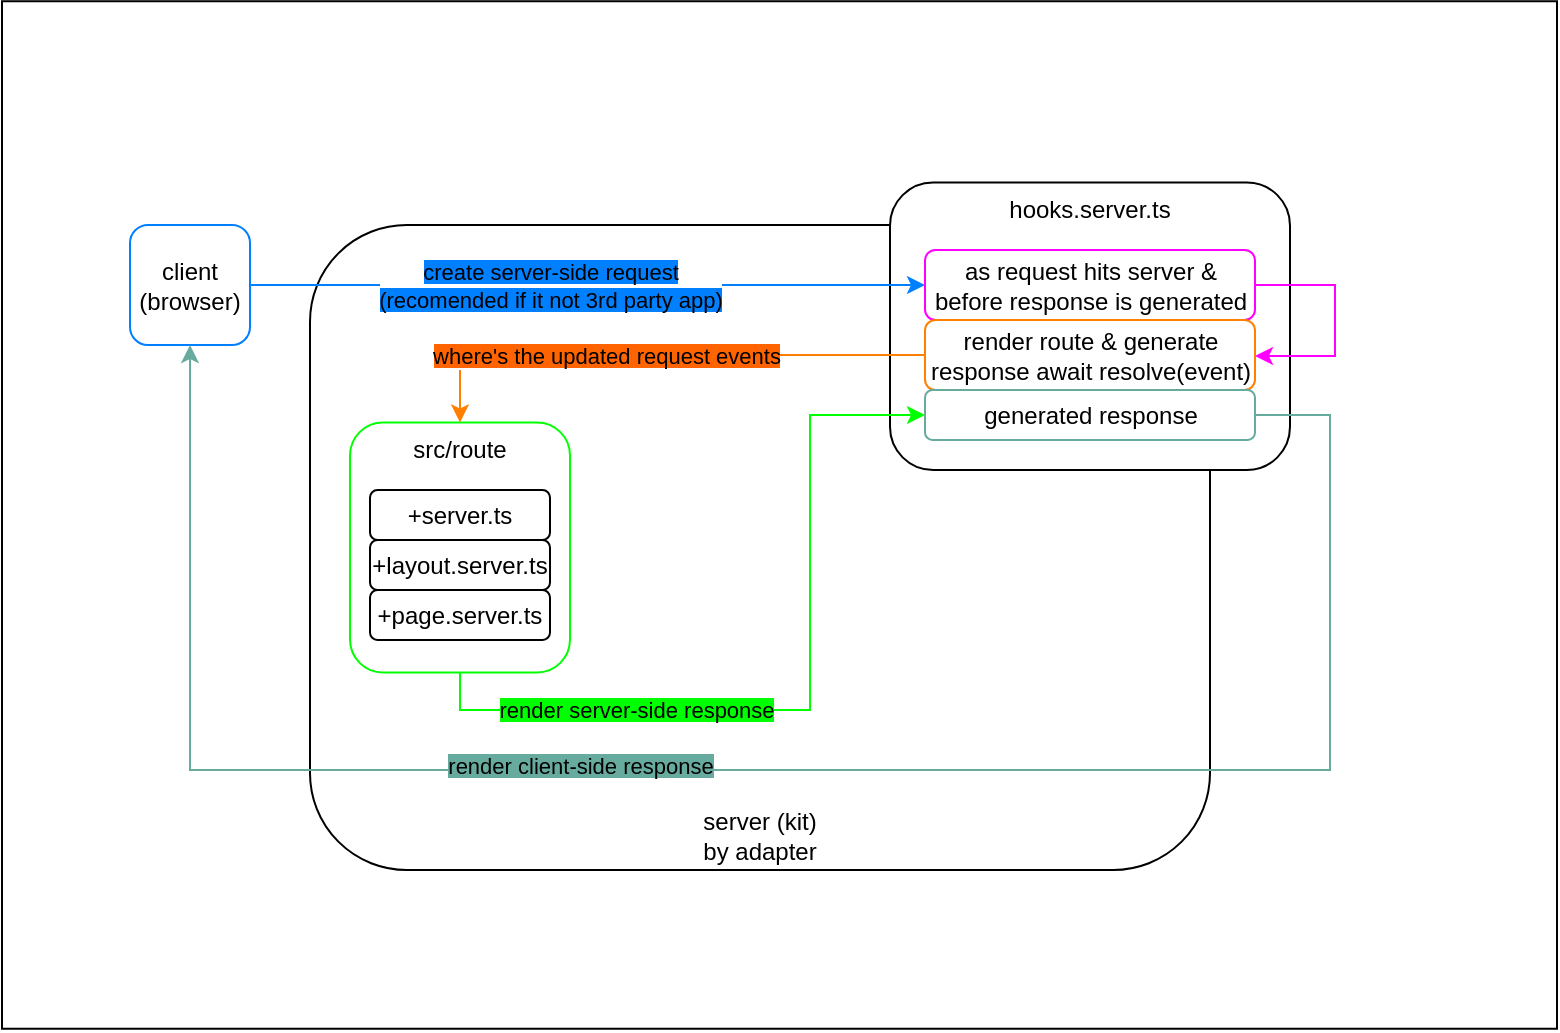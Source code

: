 <mxfile version="22.0.4" type="github">
  <diagram name="Page-1" id="GnxkV7bNmk6tipJM2uC0">
    <mxGraphModel dx="995" dy="1482" grid="1" gridSize="10" guides="1" tooltips="1" connect="1" arrows="1" fold="1" page="1" pageScale="1" pageWidth="850" pageHeight="1100" math="0" shadow="0">
      <root>
        <mxCell id="0" />
        <mxCell id="1" parent="0" />
        <mxCell id="TtLkIHkY7f4iRGPbkUeM-2" value="" style="rounded=0;whiteSpace=wrap;html=1;strokeColor=#000000;" vertex="1" parent="1">
          <mxGeometry x="36" y="-4.38" width="777.5" height="513.75" as="geometry" />
        </mxCell>
        <mxCell id="cJ8iGMwO-AmT_AEDeLSv-3" value="server (kit)&lt;br style=&quot;border-color: var(--border-color);&quot;&gt;by adapter" style="rounded=1;whiteSpace=wrap;html=1;verticalAlign=bottom;" parent="1" vertex="1">
          <mxGeometry x="190" y="107.5" width="450" height="322.5" as="geometry" />
        </mxCell>
        <mxCell id="cJ8iGMwO-AmT_AEDeLSv-5" value="hooks.server.ts" style="rounded=1;whiteSpace=wrap;html=1;align=center;verticalAlign=top;" parent="1" vertex="1">
          <mxGeometry x="480" y="86.25" width="200" height="143.75" as="geometry" />
        </mxCell>
        <mxCell id="cJ8iGMwO-AmT_AEDeLSv-11" style="edgeStyle=orthogonalEdgeStyle;rounded=0;orthogonalLoop=1;jettySize=auto;html=1;exitX=1;exitY=0.5;exitDx=0;exitDy=0;strokeColor=#007FFF;" parent="1" source="cJ8iGMwO-AmT_AEDeLSv-1" target="cJ8iGMwO-AmT_AEDeLSv-9" edge="1">
          <mxGeometry relative="1" as="geometry">
            <Array as="points" />
          </mxGeometry>
        </mxCell>
        <mxCell id="cJ8iGMwO-AmT_AEDeLSv-22" value="&lt;span style=&quot;background-color: rgb(0, 127, 255);&quot;&gt;create server-side request&lt;br&gt;(recomended if it not 3rd party app)&lt;/span&gt;" style="edgeLabel;html=1;align=center;verticalAlign=middle;resizable=0;points=[];strokeColor=#007FFF;" parent="cJ8iGMwO-AmT_AEDeLSv-11" vertex="1" connectable="0">
          <mxGeometry x="-0.374" relative="1" as="geometry">
            <mxPoint x="44" as="offset" />
          </mxGeometry>
        </mxCell>
        <mxCell id="cJ8iGMwO-AmT_AEDeLSv-1" value="client&lt;br&gt;(browser)" style="rounded=1;whiteSpace=wrap;html=1;strokeColor=#007FFF;" parent="1" vertex="1">
          <mxGeometry x="100" y="107.5" width="60" height="60" as="geometry" />
        </mxCell>
        <mxCell id="cJ8iGMwO-AmT_AEDeLSv-16" style="edgeStyle=orthogonalEdgeStyle;rounded=0;orthogonalLoop=1;jettySize=auto;html=1;exitX=0.5;exitY=1;exitDx=0;exitDy=0;strokeColor=#00FF00;entryX=0;entryY=0.5;entryDx=0;entryDy=0;" parent="1" source="cJ8iGMwO-AmT_AEDeLSv-4" target="cJ8iGMwO-AmT_AEDeLSv-17" edge="1">
          <mxGeometry relative="1" as="geometry">
            <mxPoint x="417.5" y="208.75" as="targetPoint" />
            <mxPoint x="247.5" y="337.5" as="sourcePoint" />
            <Array as="points">
              <mxPoint x="265" y="350" />
              <mxPoint x="440" y="350" />
              <mxPoint x="440" y="202" />
            </Array>
          </mxGeometry>
        </mxCell>
        <mxCell id="cJ8iGMwO-AmT_AEDeLSv-20" value="&lt;span style=&quot;background-color: rgb(0, 255, 0);&quot;&gt;render server-side response&lt;/span&gt;" style="edgeLabel;html=1;align=center;verticalAlign=middle;resizable=0;points=[];strokeColor=#00FF00;" parent="cJ8iGMwO-AmT_AEDeLSv-16" vertex="1" connectable="0">
          <mxGeometry x="-0.59" y="-2" relative="1" as="geometry">
            <mxPoint x="25" y="-2" as="offset" />
          </mxGeometry>
        </mxCell>
        <mxCell id="cJ8iGMwO-AmT_AEDeLSv-4" value="src/route" style="rounded=1;whiteSpace=wrap;html=1;verticalAlign=top;strokeColor=#00FF00;" parent="1" vertex="1">
          <mxGeometry x="210" y="206.25" width="110" height="125" as="geometry" />
        </mxCell>
        <mxCell id="cJ8iGMwO-AmT_AEDeLSv-6" value="+server.ts" style="rounded=1;whiteSpace=wrap;html=1;" parent="1" vertex="1">
          <mxGeometry x="220" y="240" width="90" height="25" as="geometry" />
        </mxCell>
        <mxCell id="cJ8iGMwO-AmT_AEDeLSv-7" value="+layout.server.ts" style="rounded=1;whiteSpace=wrap;html=1;" parent="1" vertex="1">
          <mxGeometry x="220" y="265" width="90" height="25" as="geometry" />
        </mxCell>
        <mxCell id="cJ8iGMwO-AmT_AEDeLSv-8" value="+page.server.ts" style="rounded=1;whiteSpace=wrap;html=1;" parent="1" vertex="1">
          <mxGeometry x="220" y="290" width="90" height="25" as="geometry" />
        </mxCell>
        <mxCell id="cJ8iGMwO-AmT_AEDeLSv-12" style="edgeStyle=orthogonalEdgeStyle;rounded=0;orthogonalLoop=1;jettySize=auto;html=1;exitX=1;exitY=0.5;exitDx=0;exitDy=0;strokeColor=#FF00FF;" parent="1" source="cJ8iGMwO-AmT_AEDeLSv-9" target="cJ8iGMwO-AmT_AEDeLSv-10" edge="1">
          <mxGeometry relative="1" as="geometry">
            <mxPoint x="692.5" y="167.5" as="targetPoint" />
            <Array as="points">
              <mxPoint x="702.5" y="138" />
              <mxPoint x="702.5" y="173" />
            </Array>
            <mxPoint x="692.5" y="132.5" as="sourcePoint" />
          </mxGeometry>
        </mxCell>
        <mxCell id="cJ8iGMwO-AmT_AEDeLSv-9" value="&lt;p style=&quot;line-height: 120%;&quot;&gt;&lt;font style=&quot;font-size: 12px;&quot;&gt;as request hits server &amp;amp; before response is generated&lt;/font&gt;&lt;/p&gt;" style="rounded=1;whiteSpace=wrap;html=1;strokeColor=#FF00FF;" parent="1" vertex="1">
          <mxGeometry x="497.5" y="120" width="165" height="35" as="geometry" />
        </mxCell>
        <mxCell id="cJ8iGMwO-AmT_AEDeLSv-15" style="edgeStyle=orthogonalEdgeStyle;rounded=0;orthogonalLoop=1;jettySize=auto;html=1;exitX=0;exitY=0.5;exitDx=0;exitDy=0;entryX=0.5;entryY=0;entryDx=0;entryDy=0;strokeColor=#FF8000;" parent="1" source="cJ8iGMwO-AmT_AEDeLSv-10" target="cJ8iGMwO-AmT_AEDeLSv-4" edge="1">
          <mxGeometry relative="1" as="geometry">
            <Array as="points">
              <mxPoint x="378" y="173" />
              <mxPoint x="265" y="173" />
            </Array>
          </mxGeometry>
        </mxCell>
        <mxCell id="cJ8iGMwO-AmT_AEDeLSv-18" value="&lt;span style=&quot;background-color: rgb(255, 100, 0);&quot;&gt;where&#39;s the updated request events&lt;/span&gt;" style="edgeLabel;html=1;align=center;verticalAlign=middle;resizable=0;points=[];fillColor=#FF8000;strokeColor=#FF8000;" parent="cJ8iGMwO-AmT_AEDeLSv-15" vertex="1" connectable="0">
          <mxGeometry x="0.113" y="1" relative="1" as="geometry">
            <mxPoint x="-12" y="-1" as="offset" />
          </mxGeometry>
        </mxCell>
        <mxCell id="cJ8iGMwO-AmT_AEDeLSv-10" value="&lt;p style=&quot;line-height: 120%;&quot;&gt;&lt;font style=&quot;font-size: 12px;&quot;&gt;render route &amp;amp; generate response await resolve(event)&lt;/font&gt;&lt;/p&gt;" style="rounded=1;whiteSpace=wrap;html=1;strokeColor=#FF8000;" parent="1" vertex="1">
          <mxGeometry x="497.5" y="155" width="165" height="35" as="geometry" />
        </mxCell>
        <mxCell id="cJ8iGMwO-AmT_AEDeLSv-19" style="edgeStyle=orthogonalEdgeStyle;rounded=0;orthogonalLoop=1;jettySize=auto;html=1;exitX=1;exitY=0.5;exitDx=0;exitDy=0;entryX=0.5;entryY=1;entryDx=0;entryDy=0;strokeColor=#67AB9F;" parent="1" source="cJ8iGMwO-AmT_AEDeLSv-17" target="cJ8iGMwO-AmT_AEDeLSv-1" edge="1">
          <mxGeometry relative="1" as="geometry">
            <Array as="points">
              <mxPoint x="700" y="203" />
              <mxPoint x="700" y="380" />
              <mxPoint x="130" y="380" />
            </Array>
          </mxGeometry>
        </mxCell>
        <mxCell id="cJ8iGMwO-AmT_AEDeLSv-21" value="&lt;span style=&quot;background-color: rgb(103, 171, 159);&quot;&gt;render client-side response&lt;/span&gt;" style="edgeLabel;html=1;align=center;verticalAlign=middle;resizable=0;points=[];" parent="cJ8iGMwO-AmT_AEDeLSv-19" vertex="1" connectable="0">
          <mxGeometry x="0.151" y="-2" relative="1" as="geometry">
            <mxPoint x="-16" as="offset" />
          </mxGeometry>
        </mxCell>
        <mxCell id="cJ8iGMwO-AmT_AEDeLSv-17" value="&lt;p style=&quot;line-height: 120%;&quot;&gt;&lt;font style=&quot;font-size: 12px;&quot;&gt;generated response&lt;/font&gt;&lt;/p&gt;" style="rounded=1;whiteSpace=wrap;html=1;strokeColor=#67AB9F;" parent="1" vertex="1">
          <mxGeometry x="497.5" y="190" width="165" height="25" as="geometry" />
        </mxCell>
      </root>
    </mxGraphModel>
  </diagram>
</mxfile>
